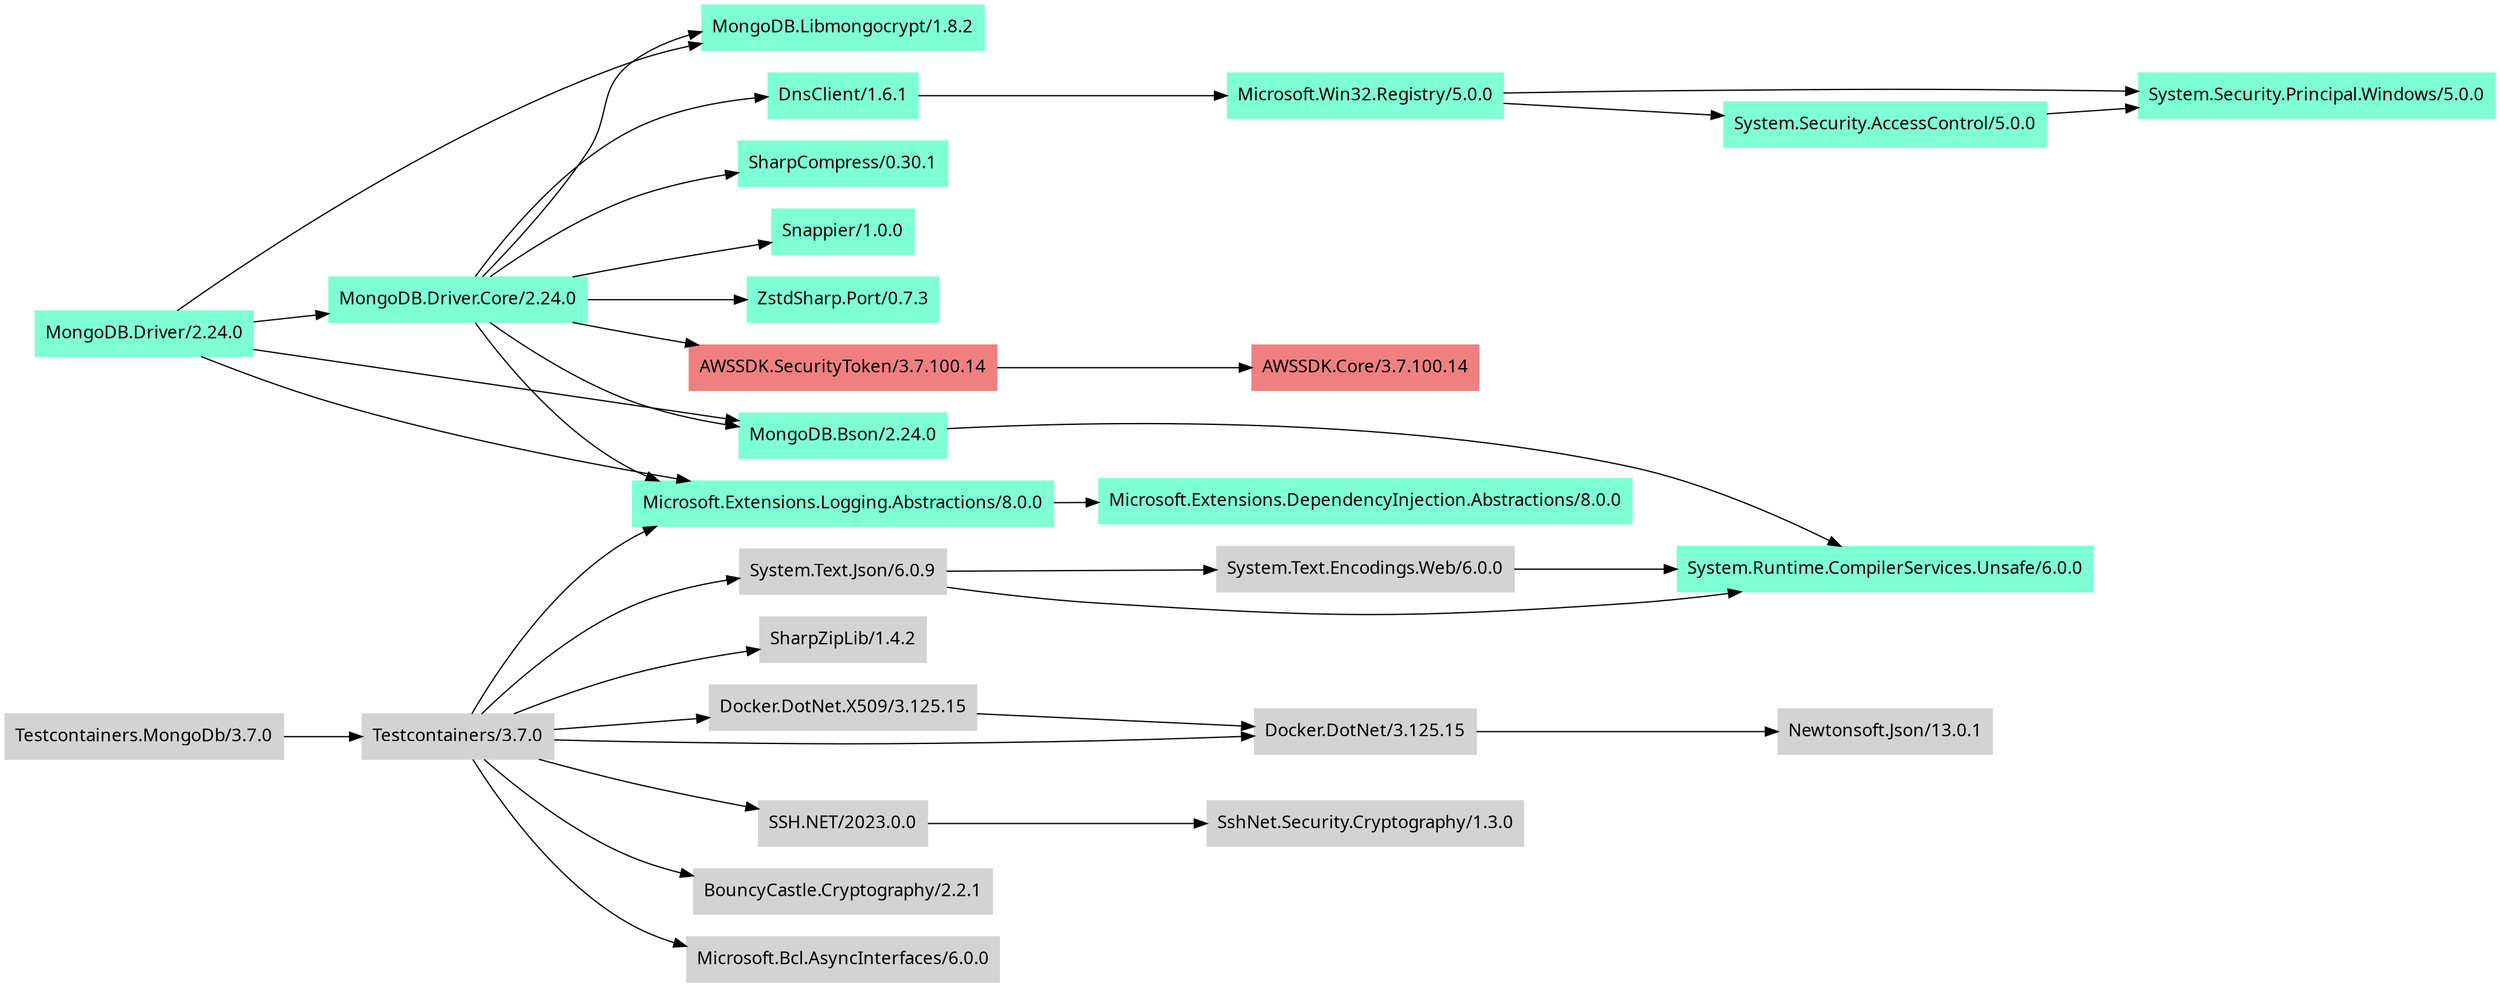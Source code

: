 ﻿# Generated by https://github.com/0xced/Chisel

digraph
{
  rankdir=LR
  node [ fontname = "Segoe UI, sans-serif", shape = box, style = filled, color = aquamarine ]

  "AWSSDK.SecurityToken/3.7.100.14" -> "AWSSDK.Core/3.7.100.14"
  "DnsClient/1.6.1" -> "Microsoft.Win32.Registry/5.0.0"
  "Docker.DotNet.X509/3.125.15" -> "Docker.DotNet/3.125.15"
  "Docker.DotNet/3.125.15" -> "Newtonsoft.Json/13.0.1"
  "Microsoft.Extensions.Logging.Abstractions/8.0.0" -> "Microsoft.Extensions.DependencyInjection.Abstractions/8.0.0"
  "Microsoft.Win32.Registry/5.0.0" -> "System.Security.AccessControl/5.0.0"
  "Microsoft.Win32.Registry/5.0.0" -> "System.Security.Principal.Windows/5.0.0"
  "MongoDB.Bson/2.24.0" -> "System.Runtime.CompilerServices.Unsafe/6.0.0"
  "MongoDB.Driver.Core/2.24.0" -> "AWSSDK.SecurityToken/3.7.100.14"
  "MongoDB.Driver.Core/2.24.0" -> "DnsClient/1.6.1"
  "MongoDB.Driver.Core/2.24.0" -> "Microsoft.Extensions.Logging.Abstractions/8.0.0"
  "MongoDB.Driver.Core/2.24.0" -> "MongoDB.Bson/2.24.0"
  "MongoDB.Driver.Core/2.24.0" -> "MongoDB.Libmongocrypt/1.8.2"
  "MongoDB.Driver.Core/2.24.0" -> "SharpCompress/0.30.1"
  "MongoDB.Driver.Core/2.24.0" -> "Snappier/1.0.0"
  "MongoDB.Driver.Core/2.24.0" -> "ZstdSharp.Port/0.7.3"
  "MongoDB.Driver/2.24.0" -> "Microsoft.Extensions.Logging.Abstractions/8.0.0"
  "MongoDB.Driver/2.24.0" -> "MongoDB.Bson/2.24.0"
  "MongoDB.Driver/2.24.0" -> "MongoDB.Driver.Core/2.24.0"
  "MongoDB.Driver/2.24.0" -> "MongoDB.Libmongocrypt/1.8.2"
  "SSH.NET/2023.0.0" -> "SshNet.Security.Cryptography/1.3.0"
  "System.Security.AccessControl/5.0.0" -> "System.Security.Principal.Windows/5.0.0"
  "System.Text.Encodings.Web/6.0.0" -> "System.Runtime.CompilerServices.Unsafe/6.0.0"
  "System.Text.Json/6.0.9" -> "System.Runtime.CompilerServices.Unsafe/6.0.0"
  "System.Text.Json/6.0.9" -> "System.Text.Encodings.Web/6.0.0"
  "Testcontainers.MongoDb/3.7.0" -> "Testcontainers/3.7.0"
  "Testcontainers/3.7.0" -> "BouncyCastle.Cryptography/2.2.1"
  "Testcontainers/3.7.0" -> "Docker.DotNet.X509/3.125.15"
  "Testcontainers/3.7.0" -> "Docker.DotNet/3.125.15"
  "Testcontainers/3.7.0" -> "Microsoft.Bcl.AsyncInterfaces/6.0.0"
  "Testcontainers/3.7.0" -> "Microsoft.Extensions.Logging.Abstractions/8.0.0"
  "Testcontainers/3.7.0" -> "SharpZipLib/1.4.2"
  "Testcontainers/3.7.0" -> "SSH.NET/2023.0.0"
  "Testcontainers/3.7.0" -> "System.Text.Json/6.0.9"

  "AWSSDK.Core/3.7.100.14" [ color = lightcoral ]
  "AWSSDK.SecurityToken/3.7.100.14" [ color = lightcoral ]
  "BouncyCastle.Cryptography/2.2.1" [ color = lightgray ]
  "DnsClient/1.6.1"
  "Docker.DotNet.X509/3.125.15" [ color = lightgray ]
  "Docker.DotNet/3.125.15" [ color = lightgray ]
  "Microsoft.Bcl.AsyncInterfaces/6.0.0" [ color = lightgray ]
  "Microsoft.Extensions.DependencyInjection.Abstractions/8.0.0"
  "Microsoft.Extensions.Logging.Abstractions/8.0.0"
  "Microsoft.Win32.Registry/5.0.0"
  "MongoDB.Bson/2.24.0"
  "MongoDB.Driver.Core/2.24.0"
  "MongoDB.Driver/2.24.0"
  "MongoDB.Libmongocrypt/1.8.2"
  "Newtonsoft.Json/13.0.1" [ color = lightgray ]
  "SharpCompress/0.30.1"
  "SharpZipLib/1.4.2" [ color = lightgray ]
  "Snappier/1.0.0"
  "SSH.NET/2023.0.0" [ color = lightgray ]
  "SshNet.Security.Cryptography/1.3.0" [ color = lightgray ]
  "System.Runtime.CompilerServices.Unsafe/6.0.0"
  "System.Security.AccessControl/5.0.0"
  "System.Security.Principal.Windows/5.0.0"
  "System.Text.Encodings.Web/6.0.0" [ color = lightgray ]
  "System.Text.Json/6.0.9" [ color = lightgray ]
  "Testcontainers.MongoDb/3.7.0" [ color = lightgray ]
  "Testcontainers/3.7.0" [ color = lightgray ]
  "ZstdSharp.Port/0.7.3"
}
